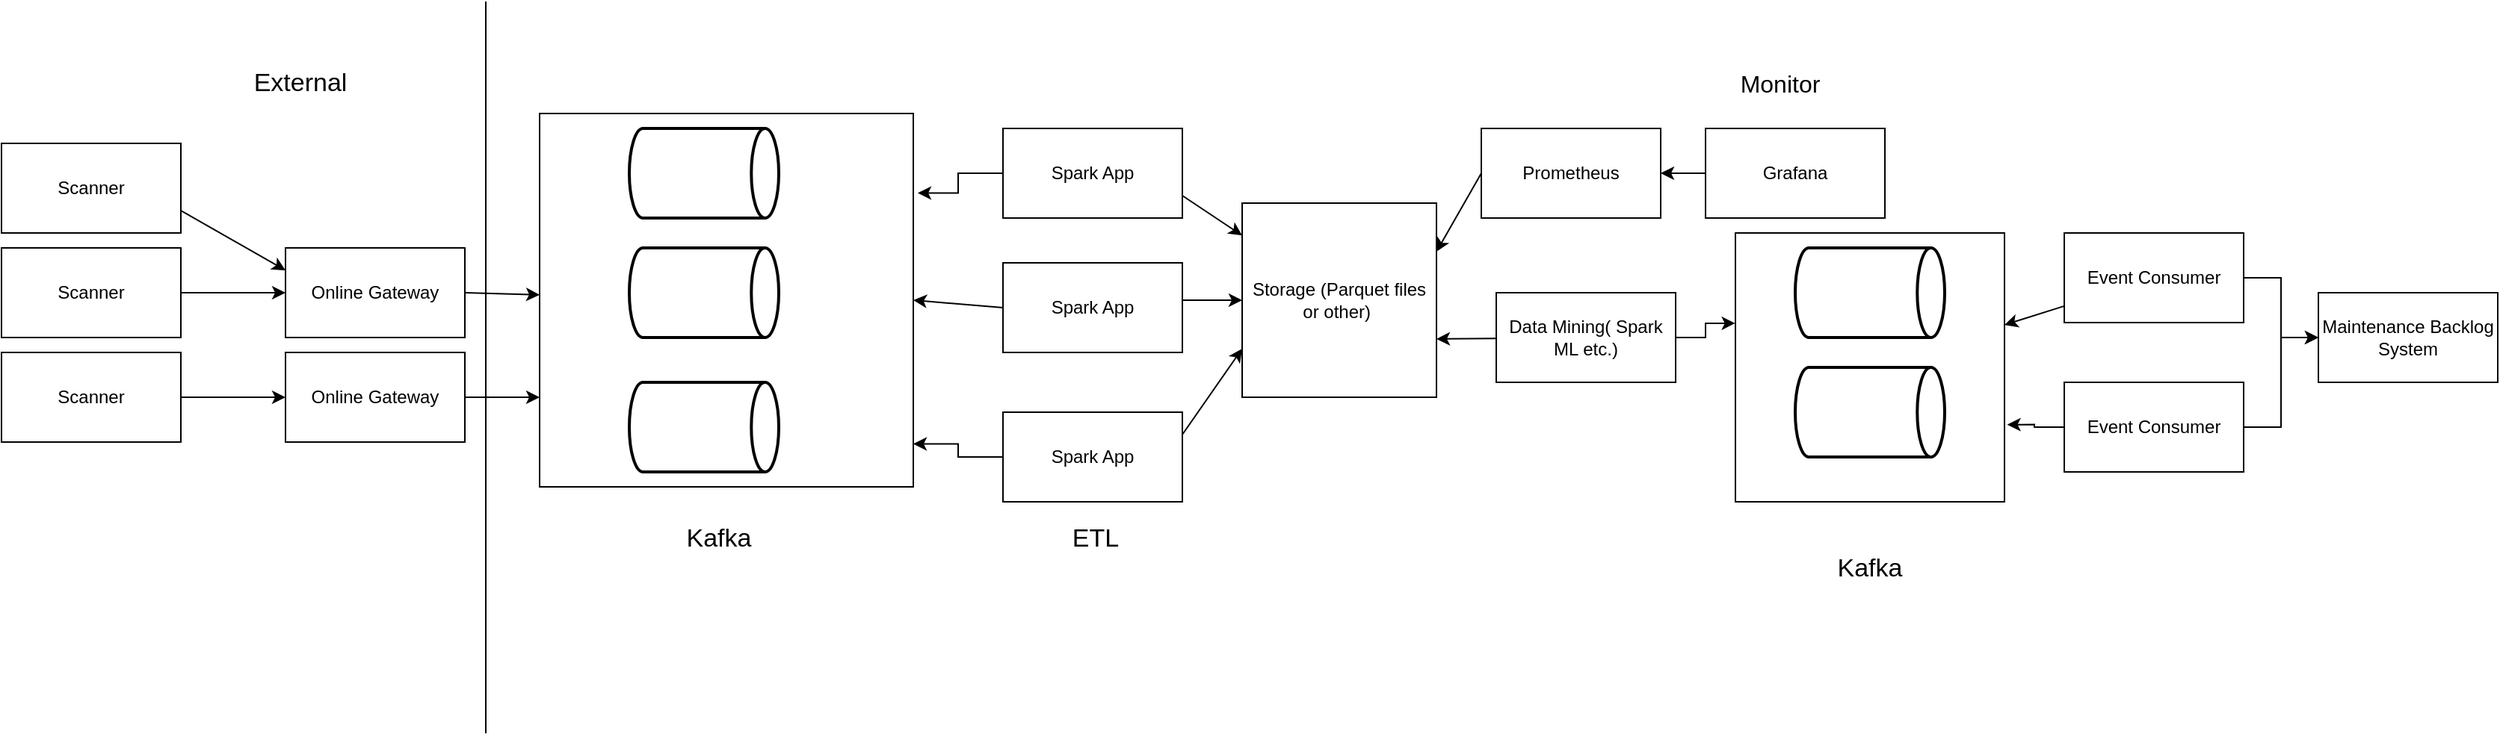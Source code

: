 <mxfile version="14.2.9" type="github">
  <diagram id="b-61CNpBS8V2YfRz8Dn9" name="Page-1">
    <mxGraphModel dx="1169" dy="644" grid="1" gridSize="10" guides="1" tooltips="1" connect="1" arrows="1" fold="1" page="1" pageScale="1" pageWidth="827" pageHeight="1169" math="0" shadow="0">
      <root>
        <mxCell id="0" />
        <mxCell id="1" parent="0" />
        <mxCell id="3YUqfyxER8YiihMvJAyy-1" value="Scanner" style="rounded=0;whiteSpace=wrap;html=1;" parent="1" vertex="1">
          <mxGeometry x="90" y="190" width="120" height="60" as="geometry" />
        </mxCell>
        <mxCell id="3YUqfyxER8YiihMvJAyy-2" value="Scanner" style="rounded=0;whiteSpace=wrap;html=1;" parent="1" vertex="1">
          <mxGeometry x="90" y="260" width="120" height="60" as="geometry" />
        </mxCell>
        <mxCell id="OJophZh3A3wmWeVk-yiW-1" value="Online Gateway" style="rounded=0;whiteSpace=wrap;html=1;" parent="1" vertex="1">
          <mxGeometry x="280" y="260" width="120" height="60" as="geometry" />
        </mxCell>
        <mxCell id="OJophZh3A3wmWeVk-yiW-2" value="Scanner" style="rounded=0;whiteSpace=wrap;html=1;" parent="1" vertex="1">
          <mxGeometry x="90" y="330" width="120" height="60" as="geometry" />
        </mxCell>
        <mxCell id="OJophZh3A3wmWeVk-yiW-4" value="" style="endArrow=classic;html=1;exitX=1;exitY=0.5;exitDx=0;exitDy=0;entryX=0;entryY=0.5;entryDx=0;entryDy=0;" parent="1" source="3YUqfyxER8YiihMvJAyy-2" target="OJophZh3A3wmWeVk-yiW-1" edge="1">
          <mxGeometry width="50" height="50" relative="1" as="geometry">
            <mxPoint x="270" y="280" as="sourcePoint" />
            <mxPoint x="320" y="230" as="targetPoint" />
          </mxGeometry>
        </mxCell>
        <mxCell id="OJophZh3A3wmWeVk-yiW-5" value="" style="endArrow=classic;html=1;exitX=1;exitY=0.75;exitDx=0;exitDy=0;entryX=0;entryY=0.25;entryDx=0;entryDy=0;" parent="1" source="3YUqfyxER8YiihMvJAyy-1" target="OJophZh3A3wmWeVk-yiW-1" edge="1">
          <mxGeometry width="50" height="50" relative="1" as="geometry">
            <mxPoint x="220" y="300" as="sourcePoint" />
            <mxPoint x="330" y="300" as="targetPoint" />
          </mxGeometry>
        </mxCell>
        <mxCell id="OJophZh3A3wmWeVk-yiW-6" value="" style="endArrow=classic;html=1;exitX=1;exitY=0.5;exitDx=0;exitDy=0;entryX=0;entryY=0.5;entryDx=0;entryDy=0;" parent="1" source="OJophZh3A3wmWeVk-yiW-2" target="AaOzUabyHjkiOjanLfim-28" edge="1">
          <mxGeometry width="50" height="50" relative="1" as="geometry">
            <mxPoint x="220" y="245" as="sourcePoint" />
            <mxPoint x="330" y="285" as="targetPoint" />
          </mxGeometry>
        </mxCell>
        <mxCell id="OJophZh3A3wmWeVk-yiW-7" value="" style="whiteSpace=wrap;html=1;aspect=fixed;" parent="1" vertex="1">
          <mxGeometry x="450" y="170" width="250" height="250" as="geometry" />
        </mxCell>
        <mxCell id="OJophZh3A3wmWeVk-yiW-10" value="" style="strokeWidth=2;html=1;shape=mxgraph.flowchart.direct_data;whiteSpace=wrap;" parent="1" vertex="1">
          <mxGeometry x="510" y="180" width="100" height="60" as="geometry" />
        </mxCell>
        <mxCell id="OJophZh3A3wmWeVk-yiW-11" value="" style="strokeWidth=2;html=1;shape=mxgraph.flowchart.direct_data;whiteSpace=wrap;" parent="1" vertex="1">
          <mxGeometry x="510" y="260" width="100" height="60" as="geometry" />
        </mxCell>
        <mxCell id="OJophZh3A3wmWeVk-yiW-12" value="" style="strokeWidth=2;html=1;shape=mxgraph.flowchart.direct_data;whiteSpace=wrap;" parent="1" vertex="1">
          <mxGeometry x="510" y="350" width="100" height="60" as="geometry" />
        </mxCell>
        <mxCell id="OJophZh3A3wmWeVk-yiW-13" value="&lt;font style=&quot;font-size: 17px&quot;&gt;Kafka&lt;/font&gt;" style="text;html=1;strokeColor=none;fillColor=none;align=center;verticalAlign=middle;whiteSpace=wrap;rounded=0;" parent="1" vertex="1">
          <mxGeometry x="520" y="420" width="100" height="70" as="geometry" />
        </mxCell>
        <mxCell id="OJophZh3A3wmWeVk-yiW-18" value="" style="endArrow=classic;html=1;exitX=1;exitY=0.5;exitDx=0;exitDy=0;" parent="1" source="OJophZh3A3wmWeVk-yiW-1" target="OJophZh3A3wmWeVk-yiW-7" edge="1">
          <mxGeometry width="50" height="50" relative="1" as="geometry">
            <mxPoint x="410" y="320" as="sourcePoint" />
            <mxPoint x="460" y="270" as="targetPoint" />
          </mxGeometry>
        </mxCell>
        <mxCell id="AaOzUabyHjkiOjanLfim-22" style="edgeStyle=orthogonalEdgeStyle;rounded=0;orthogonalLoop=1;jettySize=auto;html=1;entryX=1;entryY=0.5;entryDx=0;entryDy=0;exitX=0;exitY=0.5;exitDx=0;exitDy=0;" edge="1" parent="1" source="AaOzUabyHjkiOjanLfim-18" target="AaOzUabyHjkiOjanLfim-17">
          <mxGeometry relative="1" as="geometry" />
        </mxCell>
        <mxCell id="AaOzUabyHjkiOjanLfim-1" value="Spark App" style="rounded=0;whiteSpace=wrap;html=1;" vertex="1" parent="1">
          <mxGeometry x="760" y="270" width="120" height="60" as="geometry" />
        </mxCell>
        <mxCell id="AaOzUabyHjkiOjanLfim-2" value="" style="endArrow=classic;html=1;entryX=1;entryY=0.5;entryDx=0;entryDy=0;exitX=0;exitY=0.5;exitDx=0;exitDy=0;" edge="1" parent="1" source="AaOzUabyHjkiOjanLfim-1" target="OJophZh3A3wmWeVk-yiW-7">
          <mxGeometry width="50" height="50" relative="1" as="geometry">
            <mxPoint x="590" y="360" as="sourcePoint" />
            <mxPoint x="640" y="310" as="targetPoint" />
          </mxGeometry>
        </mxCell>
        <mxCell id="AaOzUabyHjkiOjanLfim-6" value="" style="edgeStyle=orthogonalEdgeStyle;rounded=0;orthogonalLoop=1;jettySize=auto;html=1;entryX=1.012;entryY=0.213;entryDx=0;entryDy=0;entryPerimeter=0;" edge="1" parent="1" source="AaOzUabyHjkiOjanLfim-3" target="OJophZh3A3wmWeVk-yiW-7">
          <mxGeometry relative="1" as="geometry" />
        </mxCell>
        <mxCell id="AaOzUabyHjkiOjanLfim-3" value="Spark App" style="rounded=0;whiteSpace=wrap;html=1;" vertex="1" parent="1">
          <mxGeometry x="760" y="180" width="120" height="60" as="geometry" />
        </mxCell>
        <mxCell id="AaOzUabyHjkiOjanLfim-5" value="" style="edgeStyle=orthogonalEdgeStyle;rounded=0;orthogonalLoop=1;jettySize=auto;html=1;entryX=1;entryY=0.885;entryDx=0;entryDy=0;entryPerimeter=0;" edge="1" parent="1" source="AaOzUabyHjkiOjanLfim-4" target="OJophZh3A3wmWeVk-yiW-7">
          <mxGeometry relative="1" as="geometry" />
        </mxCell>
        <mxCell id="AaOzUabyHjkiOjanLfim-4" value="Spark App" style="rounded=0;whiteSpace=wrap;html=1;" vertex="1" parent="1">
          <mxGeometry x="760" y="370" width="120" height="60" as="geometry" />
        </mxCell>
        <mxCell id="AaOzUabyHjkiOjanLfim-8" value="Storage (Parquet files or other)&amp;nbsp;" style="whiteSpace=wrap;html=1;aspect=fixed;" vertex="1" parent="1">
          <mxGeometry x="920" y="230" width="130" height="130" as="geometry" />
        </mxCell>
        <mxCell id="AaOzUabyHjkiOjanLfim-11" value="&lt;font style=&quot;font-size: 17px&quot;&gt;ETL&lt;/font&gt;" style="text;html=1;strokeColor=none;fillColor=none;align=center;verticalAlign=middle;whiteSpace=wrap;rounded=0;" vertex="1" parent="1">
          <mxGeometry x="787" y="442.5" width="70" height="25" as="geometry" />
        </mxCell>
        <mxCell id="AaOzUabyHjkiOjanLfim-13" value="" style="endArrow=classic;html=1;exitX=1;exitY=0.75;exitDx=0;exitDy=0;" edge="1" parent="1" source="AaOzUabyHjkiOjanLfim-3" target="AaOzUabyHjkiOjanLfim-8">
          <mxGeometry width="50" height="50" relative="1" as="geometry">
            <mxPoint x="920" y="240" as="sourcePoint" />
            <mxPoint x="970" y="190" as="targetPoint" />
          </mxGeometry>
        </mxCell>
        <mxCell id="AaOzUabyHjkiOjanLfim-14" value="" style="endArrow=classic;html=1;entryX=0;entryY=0.5;entryDx=0;entryDy=0;" edge="1" parent="1" target="AaOzUabyHjkiOjanLfim-8">
          <mxGeometry width="50" height="50" relative="1" as="geometry">
            <mxPoint x="880" y="295" as="sourcePoint" />
            <mxPoint x="950" y="290" as="targetPoint" />
          </mxGeometry>
        </mxCell>
        <mxCell id="AaOzUabyHjkiOjanLfim-15" value="" style="endArrow=classic;html=1;exitX=1;exitY=0.25;exitDx=0;exitDy=0;entryX=0;entryY=0.75;entryDx=0;entryDy=0;" edge="1" parent="1" source="AaOzUabyHjkiOjanLfim-4" target="AaOzUabyHjkiOjanLfim-8">
          <mxGeometry width="50" height="50" relative="1" as="geometry">
            <mxPoint x="895.64" y="304" as="sourcePoint" />
            <mxPoint x="970" y="305" as="targetPoint" />
          </mxGeometry>
        </mxCell>
        <mxCell id="AaOzUabyHjkiOjanLfim-17" value="Prometheus" style="rounded=0;whiteSpace=wrap;html=1;" vertex="1" parent="1">
          <mxGeometry x="1080" y="180" width="120" height="60" as="geometry" />
        </mxCell>
        <mxCell id="AaOzUabyHjkiOjanLfim-18" value="Grafana" style="rounded=0;whiteSpace=wrap;html=1;" vertex="1" parent="1">
          <mxGeometry x="1230" y="180" width="120" height="60" as="geometry" />
        </mxCell>
        <mxCell id="AaOzUabyHjkiOjanLfim-20" value="" style="endArrow=classic;html=1;exitX=0;exitY=0.5;exitDx=0;exitDy=0;entryX=1;entryY=0.25;entryDx=0;entryDy=0;" edge="1" parent="1" source="AaOzUabyHjkiOjanLfim-17" target="AaOzUabyHjkiOjanLfim-8">
          <mxGeometry width="50" height="50" relative="1" as="geometry">
            <mxPoint x="710" y="350" as="sourcePoint" />
            <mxPoint x="760" y="300" as="targetPoint" />
          </mxGeometry>
        </mxCell>
        <mxCell id="AaOzUabyHjkiOjanLfim-48" value="" style="edgeStyle=orthogonalEdgeStyle;rounded=0;orthogonalLoop=1;jettySize=auto;html=1;entryX=-0.001;entryY=0.336;entryDx=0;entryDy=0;entryPerimeter=0;" edge="1" parent="1" source="AaOzUabyHjkiOjanLfim-23" target="AaOzUabyHjkiOjanLfim-43">
          <mxGeometry relative="1" as="geometry" />
        </mxCell>
        <mxCell id="AaOzUabyHjkiOjanLfim-23" value="Data Mining( Spark ML etc.)" style="rounded=0;whiteSpace=wrap;html=1;" vertex="1" parent="1">
          <mxGeometry x="1090" y="290" width="120" height="60" as="geometry" />
        </mxCell>
        <mxCell id="AaOzUabyHjkiOjanLfim-24" value="" style="endArrow=classic;html=1;" edge="1" parent="1" source="AaOzUabyHjkiOjanLfim-23">
          <mxGeometry width="50" height="50" relative="1" as="geometry">
            <mxPoint x="1080" y="380" as="sourcePoint" />
            <mxPoint x="1050" y="321" as="targetPoint" />
          </mxGeometry>
        </mxCell>
        <mxCell id="AaOzUabyHjkiOjanLfim-25" value="" style="endArrow=none;html=1;" edge="1" parent="1">
          <mxGeometry width="50" height="50" relative="1" as="geometry">
            <mxPoint x="414" y="585" as="sourcePoint" />
            <mxPoint x="414" y="95" as="targetPoint" />
          </mxGeometry>
        </mxCell>
        <mxCell id="AaOzUabyHjkiOjanLfim-26" value="&lt;font style=&quot;font-size: 17px&quot;&gt;External&lt;/font&gt;" style="text;html=1;strokeColor=none;fillColor=none;align=center;verticalAlign=middle;whiteSpace=wrap;rounded=0;" vertex="1" parent="1">
          <mxGeometry x="270" y="140" width="40" height="20" as="geometry" />
        </mxCell>
        <mxCell id="AaOzUabyHjkiOjanLfim-29" value="" style="edgeStyle=orthogonalEdgeStyle;rounded=0;orthogonalLoop=1;jettySize=auto;html=1;" edge="1" parent="1" source="AaOzUabyHjkiOjanLfim-28">
          <mxGeometry relative="1" as="geometry">
            <mxPoint x="450" y="360" as="targetPoint" />
          </mxGeometry>
        </mxCell>
        <mxCell id="AaOzUabyHjkiOjanLfim-28" value="Online Gateway" style="rounded=0;whiteSpace=wrap;html=1;" vertex="1" parent="1">
          <mxGeometry x="280" y="330" width="120" height="60" as="geometry" />
        </mxCell>
        <mxCell id="AaOzUabyHjkiOjanLfim-43" value="" style="whiteSpace=wrap;html=1;aspect=fixed;" vertex="1" parent="1">
          <mxGeometry x="1250" y="250" width="180" height="180" as="geometry" />
        </mxCell>
        <mxCell id="AaOzUabyHjkiOjanLfim-44" value="" style="strokeWidth=2;html=1;shape=mxgraph.flowchart.direct_data;whiteSpace=wrap;" vertex="1" parent="1">
          <mxGeometry x="1290" y="260" width="100" height="60" as="geometry" />
        </mxCell>
        <mxCell id="AaOzUabyHjkiOjanLfim-45" value="" style="strokeWidth=2;html=1;shape=mxgraph.flowchart.direct_data;whiteSpace=wrap;" vertex="1" parent="1">
          <mxGeometry x="1290" y="340" width="100" height="60" as="geometry" />
        </mxCell>
        <mxCell id="AaOzUabyHjkiOjanLfim-47" value="&lt;font style=&quot;font-size: 17px&quot;&gt;Kafka&lt;/font&gt;" style="text;html=1;strokeColor=none;fillColor=none;align=center;verticalAlign=middle;whiteSpace=wrap;rounded=0;" vertex="1" parent="1">
          <mxGeometry x="1290" y="440" width="100" height="70" as="geometry" />
        </mxCell>
        <mxCell id="AaOzUabyHjkiOjanLfim-49" value="Maintenance Backlog System" style="rounded=0;whiteSpace=wrap;html=1;" vertex="1" parent="1">
          <mxGeometry x="1640" y="290" width="120" height="60" as="geometry" />
        </mxCell>
        <mxCell id="AaOzUabyHjkiOjanLfim-50" value="" style="endArrow=classic;html=1;" edge="1" parent="1" source="AaOzUabyHjkiOjanLfim-52" target="AaOzUabyHjkiOjanLfim-43">
          <mxGeometry width="50" height="50" relative="1" as="geometry">
            <mxPoint x="1439.289" y="370" as="sourcePoint" />
            <mxPoint x="1480" y="320" as="targetPoint" />
          </mxGeometry>
        </mxCell>
        <mxCell id="AaOzUabyHjkiOjanLfim-51" value="&lt;font style=&quot;font-size: 16px&quot;&gt;Monitor&lt;/font&gt;" style="text;html=1;strokeColor=none;fillColor=none;align=center;verticalAlign=middle;whiteSpace=wrap;rounded=0;" vertex="1" parent="1">
          <mxGeometry x="1260" y="140" width="40" height="20" as="geometry" />
        </mxCell>
        <mxCell id="AaOzUabyHjkiOjanLfim-56" value="" style="edgeStyle=orthogonalEdgeStyle;rounded=0;orthogonalLoop=1;jettySize=auto;html=1;" edge="1" parent="1" source="AaOzUabyHjkiOjanLfim-52" target="AaOzUabyHjkiOjanLfim-49">
          <mxGeometry relative="1" as="geometry" />
        </mxCell>
        <mxCell id="AaOzUabyHjkiOjanLfim-52" value="Event Consumer" style="rounded=0;whiteSpace=wrap;html=1;" vertex="1" parent="1">
          <mxGeometry x="1470" y="250" width="120" height="60" as="geometry" />
        </mxCell>
        <mxCell id="AaOzUabyHjkiOjanLfim-55" value="" style="edgeStyle=orthogonalEdgeStyle;rounded=0;orthogonalLoop=1;jettySize=auto;html=1;entryX=1.01;entryY=0.713;entryDx=0;entryDy=0;entryPerimeter=0;" edge="1" parent="1" source="AaOzUabyHjkiOjanLfim-54" target="AaOzUabyHjkiOjanLfim-43">
          <mxGeometry relative="1" as="geometry" />
        </mxCell>
        <mxCell id="AaOzUabyHjkiOjanLfim-57" style="edgeStyle=orthogonalEdgeStyle;rounded=0;orthogonalLoop=1;jettySize=auto;html=1;" edge="1" parent="1" source="AaOzUabyHjkiOjanLfim-54" target="AaOzUabyHjkiOjanLfim-49">
          <mxGeometry relative="1" as="geometry" />
        </mxCell>
        <mxCell id="AaOzUabyHjkiOjanLfim-54" value="&lt;span&gt;Event Consumer&lt;/span&gt;" style="rounded=0;whiteSpace=wrap;html=1;" vertex="1" parent="1">
          <mxGeometry x="1470" y="350" width="120" height="60" as="geometry" />
        </mxCell>
      </root>
    </mxGraphModel>
  </diagram>
</mxfile>
